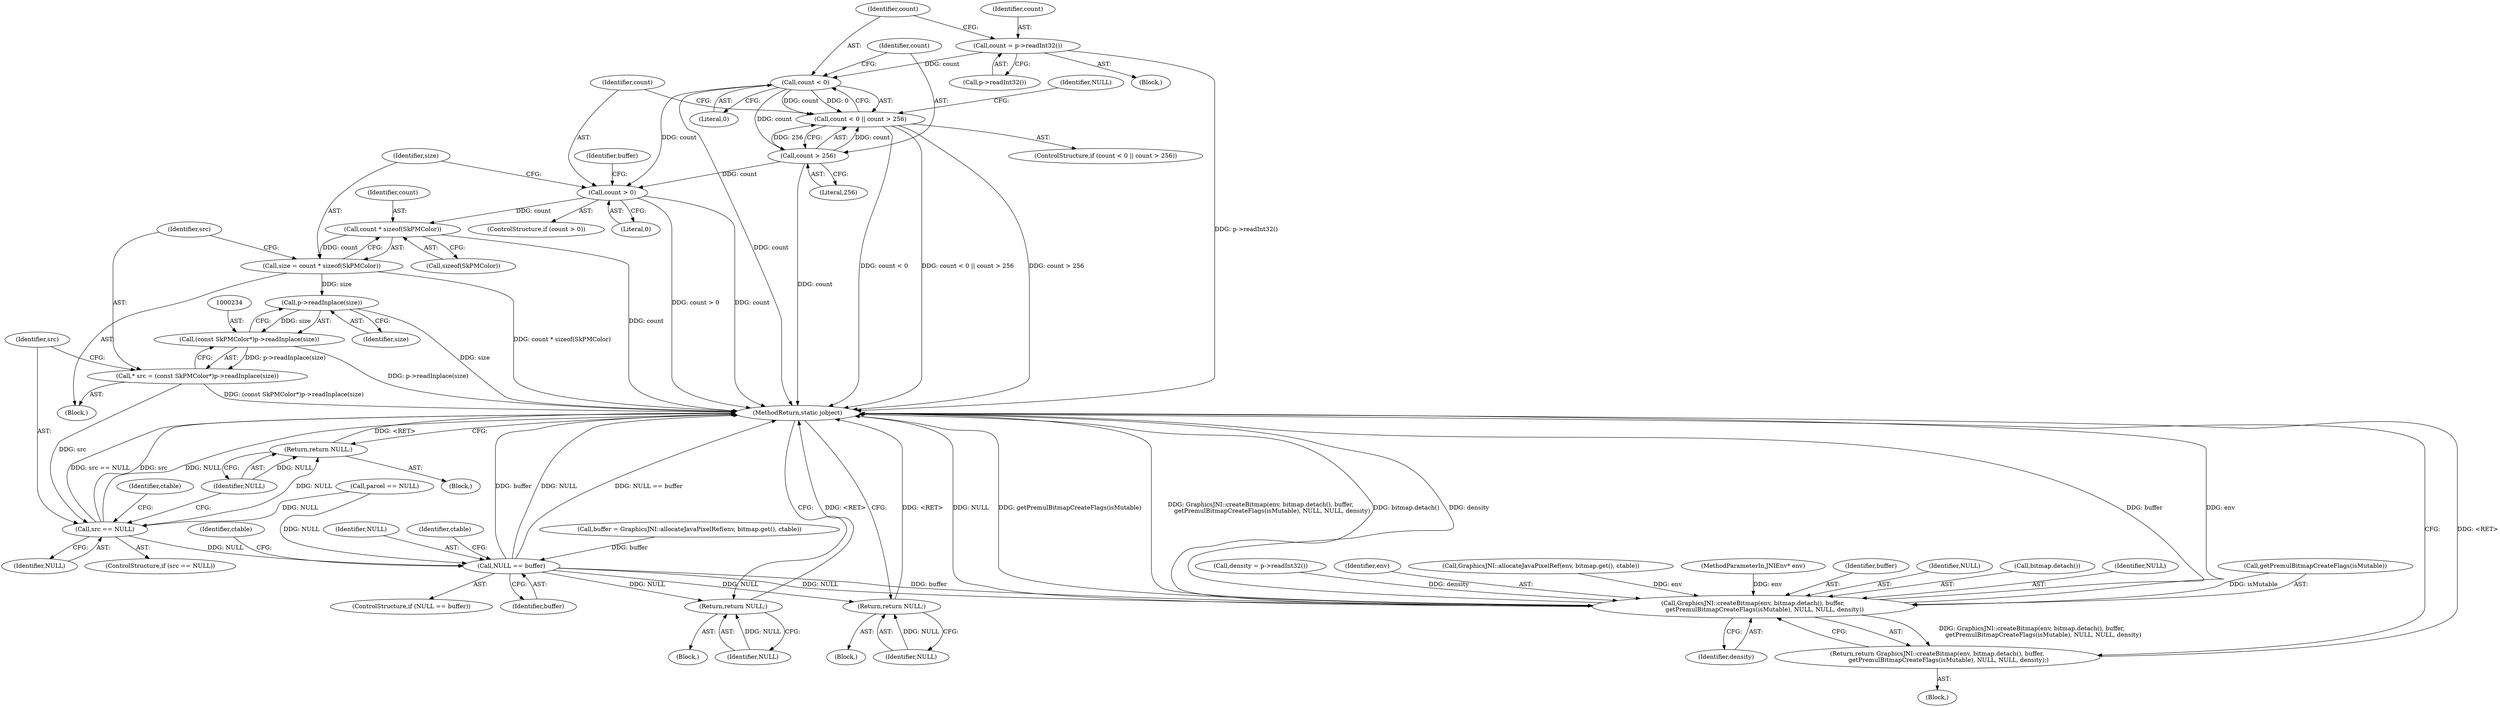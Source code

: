 digraph "0_Android_d44e5bde18a41beda39d49189bef7f2ba7c8f3cb@API" {
"1000204" [label="(Call,count = p->readInt32())"];
"1000209" [label="(Call,count < 0)"];
"1000208" [label="(Call,count < 0 || count > 256)"];
"1000212" [label="(Call,count > 256)"];
"1000219" [label="(Call,count > 0)"];
"1000226" [label="(Call,count * sizeof(SkPMColor))"];
"1000224" [label="(Call,size = count * sizeof(SkPMColor))"];
"1000235" [label="(Call,p->readInplace(size))"];
"1000233" [label="(Call,(const SkPMColor*)p->readInplace(size))"];
"1000231" [label="(Call,* src = (const SkPMColor*)p->readInplace(size))"];
"1000238" [label="(Call,src == NULL)"];
"1000242" [label="(Return,return NULL;)"];
"1000256" [label="(Call,NULL == buffer)"];
"1000262" [label="(Return,return NULL;)"];
"1000284" [label="(Return,return NULL;)"];
"1000294" [label="(Call,GraphicsJNI::createBitmap(env, bitmap.detach(), buffer,\n            getPremulBitmapCreateFlags(isMutable), NULL, NULL, density))"];
"1000293" [label="(Return,return GraphicsJNI::createBitmap(env, bitmap.detach(), buffer,\n            getPremulBitmapCreateFlags(isMutable), NULL, NULL, density);)"];
"1000217" [label="(Identifier,NULL)"];
"1000235" [label="(Call,p->readInplace(size))"];
"1000249" [label="(Call,buffer = GraphicsJNI::allocateJavaPixelRef(env, bitmap.get(), ctable))"];
"1000302" [label="(Identifier,density)"];
"1000238" [label="(Call,src == NULL)"];
"1000226" [label="(Call,count * sizeof(SkPMColor))"];
"1000209" [label="(Call,count < 0)"];
"1000233" [label="(Call,(const SkPMColor*)p->readInplace(size))"];
"1000205" [label="(Identifier,count)"];
"1000153" [label="(Call,density = p->readInt32())"];
"1000211" [label="(Literal,0)"];
"1000280" [label="(Block,)"];
"1000206" [label="(Call,p->readInt32())"];
"1000237" [label="(ControlStructure,if (src == NULL))"];
"1000219" [label="(Call,count > 0)"];
"1000261" [label="(Identifier,ctable)"];
"1000106" [label="(Block,)"];
"1000293" [label="(Return,return GraphicsJNI::createBitmap(env, bitmap.detach(), buffer,\n            getPremulBitmapCreateFlags(isMutable), NULL, NULL, density);)"];
"1000213" [label="(Identifier,count)"];
"1000210" [label="(Identifier,count)"];
"1000214" [label="(Literal,256)"];
"1000256" [label="(Call,NULL == buffer)"];
"1000258" [label="(Identifier,buffer)"];
"1000259" [label="(Block,)"];
"1000295" [label="(Identifier,env)"];
"1000251" [label="(Call,GraphicsJNI::allocateJavaPixelRef(env, bitmap.get(), ctable))"];
"1000232" [label="(Identifier,src)"];
"1000202" [label="(Block,)"];
"1000243" [label="(Identifier,NULL)"];
"1000240" [label="(Identifier,NULL)"];
"1000245" [label="(Identifier,ctable)"];
"1000241" [label="(Block,)"];
"1000298" [label="(Call,getPremulBitmapCreateFlags(isMutable))"];
"1000103" [label="(MethodParameterIn,JNIEnv* env)"];
"1000242" [label="(Return,return NULL;)"];
"1000218" [label="(ControlStructure,if (count > 0))"];
"1000255" [label="(ControlStructure,if (NULL == buffer))"];
"1000294" [label="(Call,GraphicsJNI::createBitmap(env, bitmap.detach(), buffer,\n            getPremulBitmapCreateFlags(isMutable), NULL, NULL, density))"];
"1000303" [label="(MethodReturn,static jobject)"];
"1000212" [label="(Call,count > 256)"];
"1000250" [label="(Identifier,buffer)"];
"1000297" [label="(Identifier,buffer)"];
"1000208" [label="(Call,count < 0 || count > 256)"];
"1000220" [label="(Identifier,count)"];
"1000284" [label="(Return,return NULL;)"];
"1000207" [label="(ControlStructure,if (count < 0 || count > 256))"];
"1000108" [label="(Call,parcel == NULL)"];
"1000301" [label="(Identifier,NULL)"];
"1000221" [label="(Literal,0)"];
"1000228" [label="(Call,sizeof(SkPMColor))"];
"1000262" [label="(Return,return NULL;)"];
"1000296" [label="(Call,bitmap.detach())"];
"1000257" [label="(Identifier,NULL)"];
"1000227" [label="(Identifier,count)"];
"1000224" [label="(Call,size = count * sizeof(SkPMColor))"];
"1000222" [label="(Block,)"];
"1000300" [label="(Identifier,NULL)"];
"1000231" [label="(Call,* src = (const SkPMColor*)p->readInplace(size))"];
"1000236" [label="(Identifier,size)"];
"1000285" [label="(Identifier,NULL)"];
"1000225" [label="(Identifier,size)"];
"1000265" [label="(Identifier,ctable)"];
"1000263" [label="(Identifier,NULL)"];
"1000204" [label="(Call,count = p->readInt32())"];
"1000239" [label="(Identifier,src)"];
"1000204" -> "1000202"  [label="AST: "];
"1000204" -> "1000206"  [label="CFG: "];
"1000205" -> "1000204"  [label="AST: "];
"1000206" -> "1000204"  [label="AST: "];
"1000210" -> "1000204"  [label="CFG: "];
"1000204" -> "1000303"  [label="DDG: p->readInt32()"];
"1000204" -> "1000209"  [label="DDG: count"];
"1000209" -> "1000208"  [label="AST: "];
"1000209" -> "1000211"  [label="CFG: "];
"1000210" -> "1000209"  [label="AST: "];
"1000211" -> "1000209"  [label="AST: "];
"1000213" -> "1000209"  [label="CFG: "];
"1000208" -> "1000209"  [label="CFG: "];
"1000209" -> "1000303"  [label="DDG: count"];
"1000209" -> "1000208"  [label="DDG: count"];
"1000209" -> "1000208"  [label="DDG: 0"];
"1000209" -> "1000212"  [label="DDG: count"];
"1000209" -> "1000219"  [label="DDG: count"];
"1000208" -> "1000207"  [label="AST: "];
"1000208" -> "1000212"  [label="CFG: "];
"1000212" -> "1000208"  [label="AST: "];
"1000217" -> "1000208"  [label="CFG: "];
"1000220" -> "1000208"  [label="CFG: "];
"1000208" -> "1000303"  [label="DDG: count < 0"];
"1000208" -> "1000303"  [label="DDG: count < 0 || count > 256"];
"1000208" -> "1000303"  [label="DDG: count > 256"];
"1000212" -> "1000208"  [label="DDG: count"];
"1000212" -> "1000208"  [label="DDG: 256"];
"1000212" -> "1000214"  [label="CFG: "];
"1000213" -> "1000212"  [label="AST: "];
"1000214" -> "1000212"  [label="AST: "];
"1000212" -> "1000303"  [label="DDG: count"];
"1000212" -> "1000219"  [label="DDG: count"];
"1000219" -> "1000218"  [label="AST: "];
"1000219" -> "1000221"  [label="CFG: "];
"1000220" -> "1000219"  [label="AST: "];
"1000221" -> "1000219"  [label="AST: "];
"1000225" -> "1000219"  [label="CFG: "];
"1000250" -> "1000219"  [label="CFG: "];
"1000219" -> "1000303"  [label="DDG: count > 0"];
"1000219" -> "1000303"  [label="DDG: count"];
"1000219" -> "1000226"  [label="DDG: count"];
"1000226" -> "1000224"  [label="AST: "];
"1000226" -> "1000228"  [label="CFG: "];
"1000227" -> "1000226"  [label="AST: "];
"1000228" -> "1000226"  [label="AST: "];
"1000224" -> "1000226"  [label="CFG: "];
"1000226" -> "1000303"  [label="DDG: count"];
"1000226" -> "1000224"  [label="DDG: count"];
"1000224" -> "1000222"  [label="AST: "];
"1000225" -> "1000224"  [label="AST: "];
"1000232" -> "1000224"  [label="CFG: "];
"1000224" -> "1000303"  [label="DDG: count * sizeof(SkPMColor)"];
"1000224" -> "1000235"  [label="DDG: size"];
"1000235" -> "1000233"  [label="AST: "];
"1000235" -> "1000236"  [label="CFG: "];
"1000236" -> "1000235"  [label="AST: "];
"1000233" -> "1000235"  [label="CFG: "];
"1000235" -> "1000303"  [label="DDG: size"];
"1000235" -> "1000233"  [label="DDG: size"];
"1000233" -> "1000231"  [label="AST: "];
"1000234" -> "1000233"  [label="AST: "];
"1000231" -> "1000233"  [label="CFG: "];
"1000233" -> "1000303"  [label="DDG: p->readInplace(size)"];
"1000233" -> "1000231"  [label="DDG: p->readInplace(size)"];
"1000231" -> "1000222"  [label="AST: "];
"1000232" -> "1000231"  [label="AST: "];
"1000239" -> "1000231"  [label="CFG: "];
"1000231" -> "1000303"  [label="DDG: (const SkPMColor*)p->readInplace(size)"];
"1000231" -> "1000238"  [label="DDG: src"];
"1000238" -> "1000237"  [label="AST: "];
"1000238" -> "1000240"  [label="CFG: "];
"1000239" -> "1000238"  [label="AST: "];
"1000240" -> "1000238"  [label="AST: "];
"1000243" -> "1000238"  [label="CFG: "];
"1000245" -> "1000238"  [label="CFG: "];
"1000238" -> "1000303"  [label="DDG: src"];
"1000238" -> "1000303"  [label="DDG: NULL"];
"1000238" -> "1000303"  [label="DDG: src == NULL"];
"1000108" -> "1000238"  [label="DDG: NULL"];
"1000238" -> "1000242"  [label="DDG: NULL"];
"1000238" -> "1000256"  [label="DDG: NULL"];
"1000242" -> "1000241"  [label="AST: "];
"1000242" -> "1000243"  [label="CFG: "];
"1000243" -> "1000242"  [label="AST: "];
"1000303" -> "1000242"  [label="CFG: "];
"1000242" -> "1000303"  [label="DDG: <RET>"];
"1000243" -> "1000242"  [label="DDG: NULL"];
"1000256" -> "1000255"  [label="AST: "];
"1000256" -> "1000258"  [label="CFG: "];
"1000257" -> "1000256"  [label="AST: "];
"1000258" -> "1000256"  [label="AST: "];
"1000261" -> "1000256"  [label="CFG: "];
"1000265" -> "1000256"  [label="CFG: "];
"1000256" -> "1000303"  [label="DDG: buffer"];
"1000256" -> "1000303"  [label="DDG: NULL"];
"1000256" -> "1000303"  [label="DDG: NULL == buffer"];
"1000108" -> "1000256"  [label="DDG: NULL"];
"1000249" -> "1000256"  [label="DDG: buffer"];
"1000256" -> "1000262"  [label="DDG: NULL"];
"1000256" -> "1000284"  [label="DDG: NULL"];
"1000256" -> "1000294"  [label="DDG: buffer"];
"1000256" -> "1000294"  [label="DDG: NULL"];
"1000262" -> "1000259"  [label="AST: "];
"1000262" -> "1000263"  [label="CFG: "];
"1000263" -> "1000262"  [label="AST: "];
"1000303" -> "1000262"  [label="CFG: "];
"1000262" -> "1000303"  [label="DDG: <RET>"];
"1000263" -> "1000262"  [label="DDG: NULL"];
"1000284" -> "1000280"  [label="AST: "];
"1000284" -> "1000285"  [label="CFG: "];
"1000285" -> "1000284"  [label="AST: "];
"1000303" -> "1000284"  [label="CFG: "];
"1000284" -> "1000303"  [label="DDG: <RET>"];
"1000285" -> "1000284"  [label="DDG: NULL"];
"1000294" -> "1000293"  [label="AST: "];
"1000294" -> "1000302"  [label="CFG: "];
"1000295" -> "1000294"  [label="AST: "];
"1000296" -> "1000294"  [label="AST: "];
"1000297" -> "1000294"  [label="AST: "];
"1000298" -> "1000294"  [label="AST: "];
"1000300" -> "1000294"  [label="AST: "];
"1000301" -> "1000294"  [label="AST: "];
"1000302" -> "1000294"  [label="AST: "];
"1000293" -> "1000294"  [label="CFG: "];
"1000294" -> "1000303"  [label="DDG: NULL"];
"1000294" -> "1000303"  [label="DDG: getPremulBitmapCreateFlags(isMutable)"];
"1000294" -> "1000303"  [label="DDG: GraphicsJNI::createBitmap(env, bitmap.detach(), buffer,\n            getPremulBitmapCreateFlags(isMutable), NULL, NULL, density)"];
"1000294" -> "1000303"  [label="DDG: bitmap.detach()"];
"1000294" -> "1000303"  [label="DDG: density"];
"1000294" -> "1000303"  [label="DDG: buffer"];
"1000294" -> "1000303"  [label="DDG: env"];
"1000294" -> "1000293"  [label="DDG: GraphicsJNI::createBitmap(env, bitmap.detach(), buffer,\n            getPremulBitmapCreateFlags(isMutable), NULL, NULL, density)"];
"1000251" -> "1000294"  [label="DDG: env"];
"1000103" -> "1000294"  [label="DDG: env"];
"1000298" -> "1000294"  [label="DDG: isMutable"];
"1000153" -> "1000294"  [label="DDG: density"];
"1000293" -> "1000106"  [label="AST: "];
"1000303" -> "1000293"  [label="CFG: "];
"1000293" -> "1000303"  [label="DDG: <RET>"];
}
